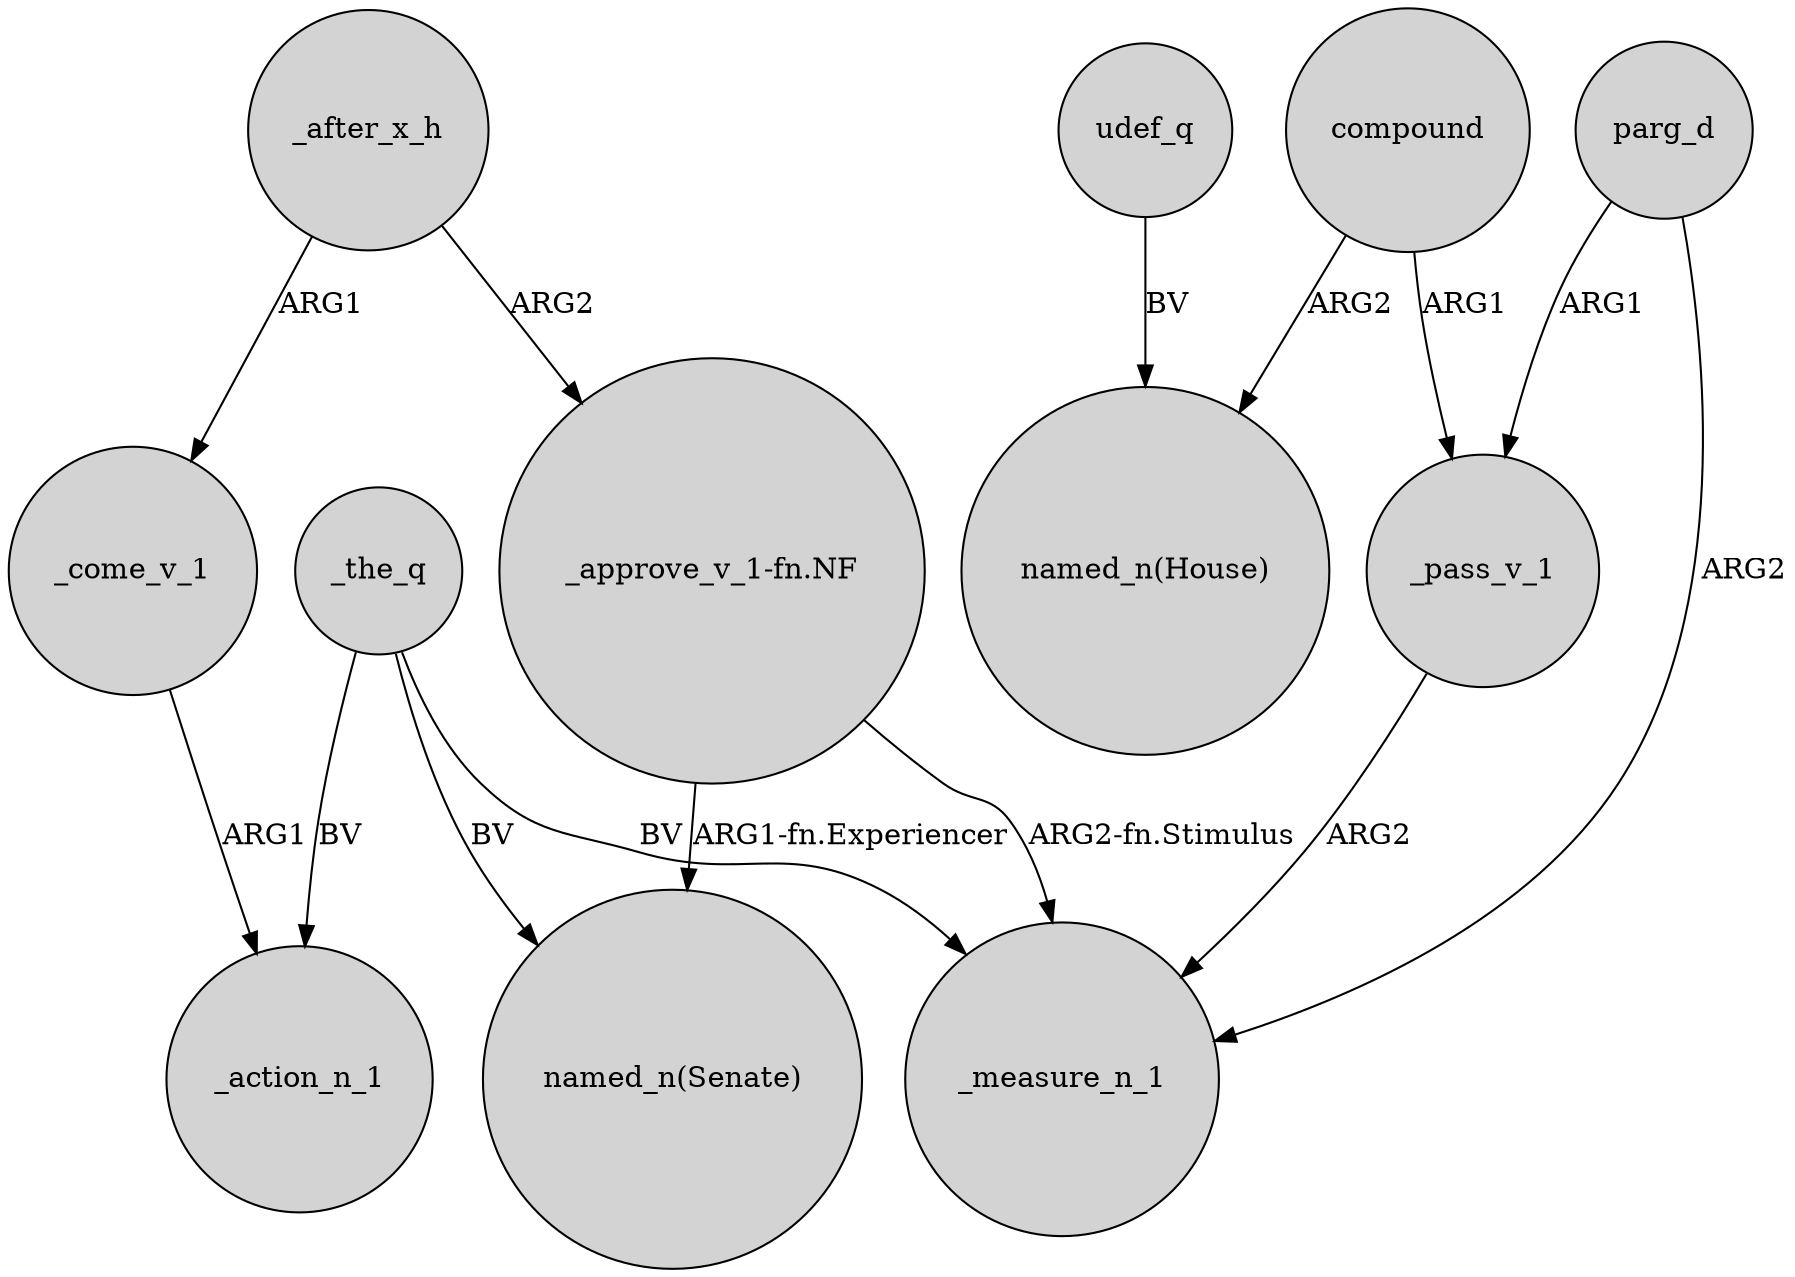 digraph {
	node [shape=circle style=filled]
	udef_q -> "named_n(House)" [label=BV]
	_after_x_h -> "_approve_v_1-fn.NF" [label=ARG2]
	_come_v_1 -> _action_n_1 [label=ARG1]
	"_approve_v_1-fn.NF" -> _measure_n_1 [label="ARG2-fn.Stimulus"]
	_the_q -> _measure_n_1 [label=BV]
	_the_q -> "named_n(Senate)" [label=BV]
	_the_q -> _action_n_1 [label=BV]
	compound -> _pass_v_1 [label=ARG1]
	parg_d -> _pass_v_1 [label=ARG1]
	parg_d -> _measure_n_1 [label=ARG2]
	"_approve_v_1-fn.NF" -> "named_n(Senate)" [label="ARG1-fn.Experiencer"]
	_pass_v_1 -> _measure_n_1 [label=ARG2]
	_after_x_h -> _come_v_1 [label=ARG1]
	compound -> "named_n(House)" [label=ARG2]
}
